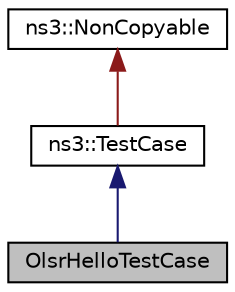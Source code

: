 digraph "OlsrHelloTestCase"
{
 // LATEX_PDF_SIZE
  edge [fontname="Helvetica",fontsize="10",labelfontname="Helvetica",labelfontsize="10"];
  node [fontname="Helvetica",fontsize="10",shape=record];
  Node1 [label="OlsrHelloTestCase",height=0.2,width=0.4,color="black", fillcolor="grey75", style="filled", fontcolor="black",tooltip="Check Hello olsr messages."];
  Node2 -> Node1 [dir="back",color="midnightblue",fontsize="10",style="solid",fontname="Helvetica"];
  Node2 [label="ns3::TestCase",height=0.2,width=0.4,color="black", fillcolor="white", style="filled",URL="$classns3_1_1_test_case.html",tooltip="encapsulates test code"];
  Node3 -> Node2 [dir="back",color="firebrick4",fontsize="10",style="solid",fontname="Helvetica"];
  Node3 [label="ns3::NonCopyable",height=0.2,width=0.4,color="black", fillcolor="white", style="filled",URL="$classns3_1_1_non_copyable.html",tooltip="A base class for (non-Singleton) objects which shouldn't be copied."];
}

